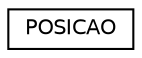 digraph "Graphical Class Hierarchy"
{
  edge [fontname="Helvetica",fontsize="10",labelfontname="Helvetica",labelfontsize="10"];
  node [fontname="Helvetica",fontsize="10",shape=record];
  rankdir="LR";
  Node0 [label="POSICAO",height=0.2,width=0.4,color="black", fillcolor="white", style="filled",URL="$structPOSICAO.html"];
}
